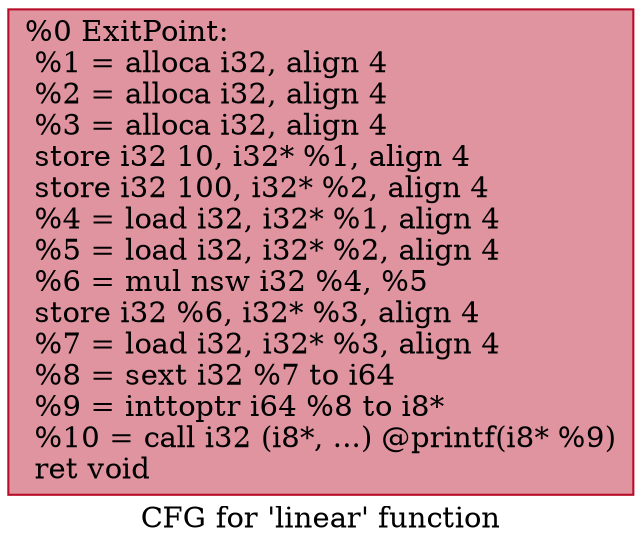 digraph "CFG for 'linear' function" {
	label="CFG for 'linear' function";

	Node0x5569e5138b50 [shape=record,color="#b70d28ff", style=filled, fillcolor="#b70d2870",label="{%0 ExitPoint:\l  %1 = alloca i32, align 4\l  %2 = alloca i32, align 4\l  %3 = alloca i32, align 4\l  store i32 10, i32* %1, align 4\l  store i32 100, i32* %2, align 4\l  %4 = load i32, i32* %1, align 4\l  %5 = load i32, i32* %2, align 4\l  %6 = mul nsw i32 %4, %5\l  store i32 %6, i32* %3, align 4\l  %7 = load i32, i32* %3, align 4\l  %8 = sext i32 %7 to i64\l  %9 = inttoptr i64 %8 to i8*\l  %10 = call i32 (i8*, ...) @printf(i8* %9)\l  ret void\l}"];
}
